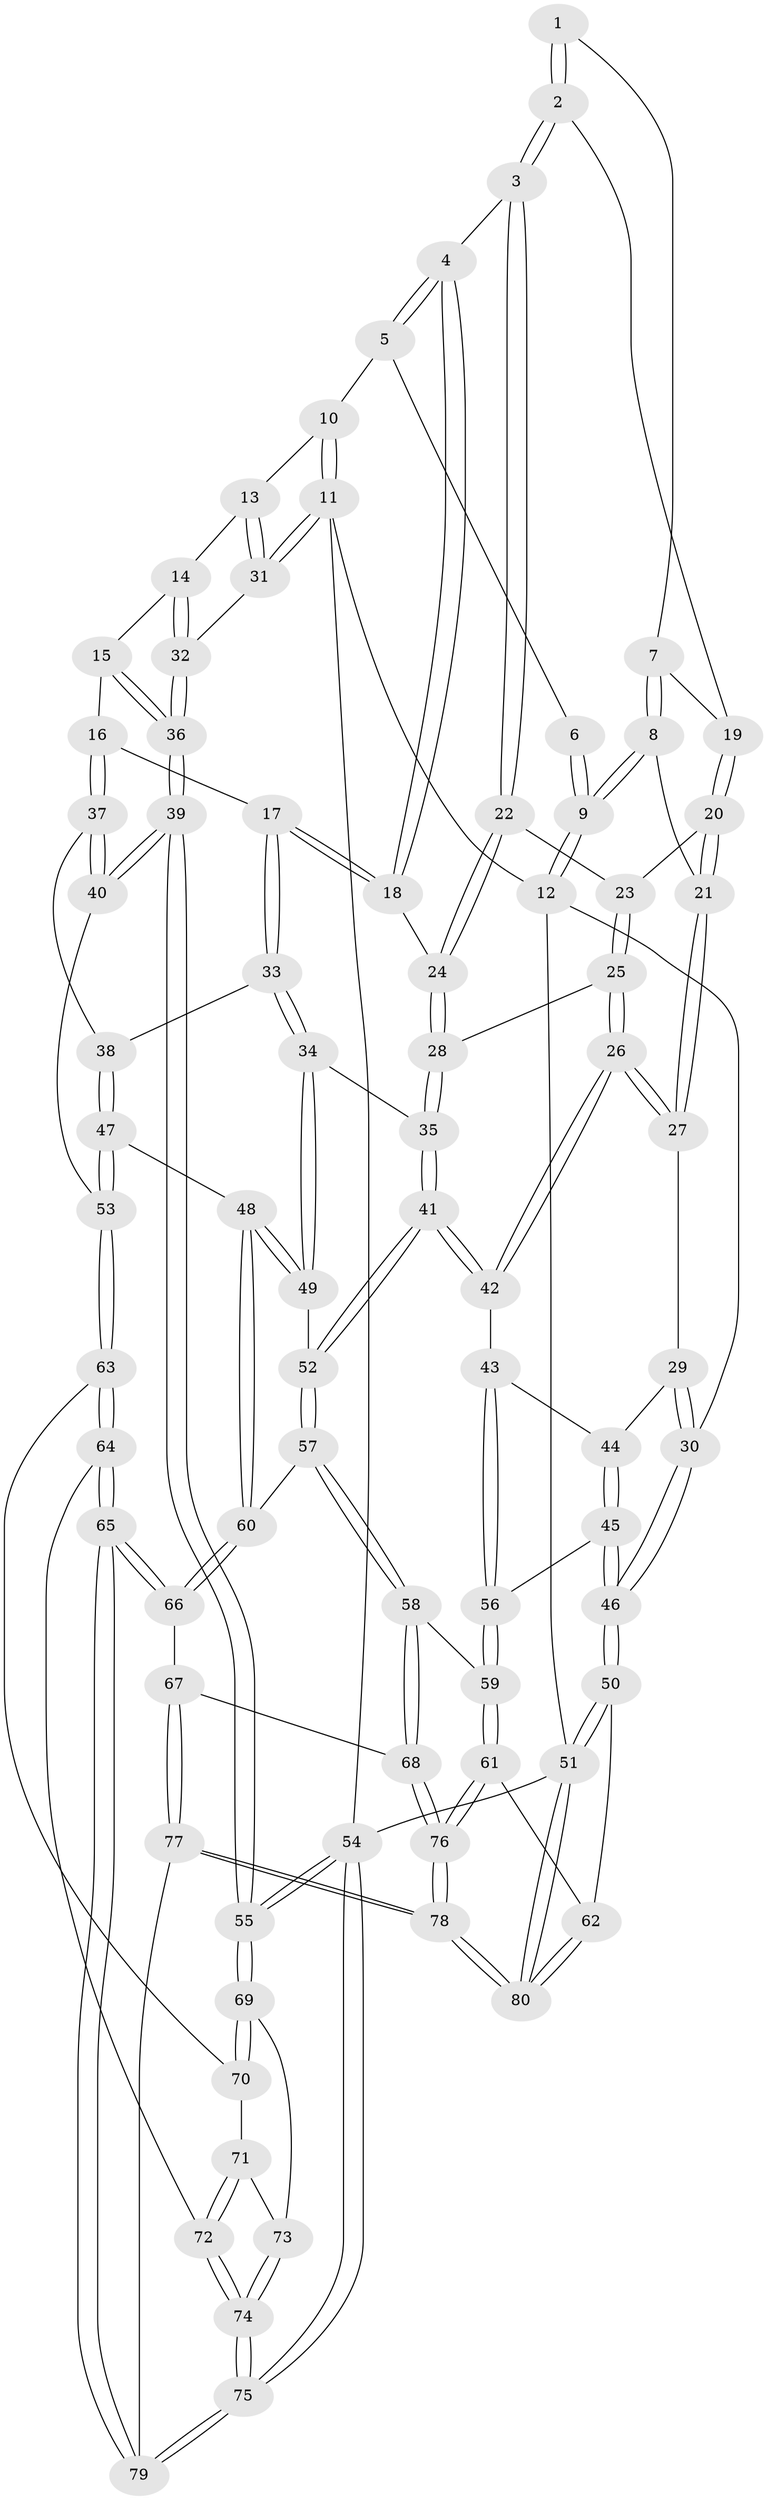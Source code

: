 // coarse degree distribution, {3: 0.1276595744680851, 4: 0.5531914893617021, 5: 0.2553191489361702, 6: 0.06382978723404255}
// Generated by graph-tools (version 1.1) at 2025/42/03/06/25 10:42:29]
// undirected, 80 vertices, 197 edges
graph export_dot {
graph [start="1"]
  node [color=gray90,style=filled];
  1 [pos="+0.381588954388728+0.003830433288064167"];
  2 [pos="+0.44020815355536774+0.11902028663601828"];
  3 [pos="+0.46463815356637356+0.13781573506585915"];
  4 [pos="+0.6325189252438982+0"];
  5 [pos="+0.6796860962173507+0"];
  6 [pos="+0.3727246693753016+0"];
  7 [pos="+0.3103849073924395+0.08939844134961739"];
  8 [pos="+0.16946102906311192+0.1457892909317113"];
  9 [pos="+0+0"];
  10 [pos="+0.8781368001206301+0"];
  11 [pos="+1+0"];
  12 [pos="+0+0"];
  13 [pos="+0.8716452000735414+0.19343263717165582"];
  14 [pos="+0.8580250127121292+0.22100229092278031"];
  15 [pos="+0.8208294182583381+0.2679931374384599"];
  16 [pos="+0.8100168072788716+0.27623489796551415"];
  17 [pos="+0.7785807876998769+0.27865834735155254"];
  18 [pos="+0.6876097570782689+0.23428242386953532"];
  19 [pos="+0.3935640195609854+0.1194500721708937"];
  20 [pos="+0.2780132974637768+0.1838793597288415"];
  21 [pos="+0.1694817282321889+0.1458284861674448"];
  22 [pos="+0.46410289241910896+0.15501019753540837"];
  23 [pos="+0.35955228340873063+0.2326942946323114"];
  24 [pos="+0.5504638321140507+0.28609164669073395"];
  25 [pos="+0.37179452505144905+0.3351841253950428"];
  26 [pos="+0.30150650915668664+0.38557144526650144"];
  27 [pos="+0.17599970947940624+0.30220524886419803"];
  28 [pos="+0.5142009722455367+0.3534830790085222"];
  29 [pos="+0.0873716689593297+0.3856599440597194"];
  30 [pos="+0+0.2798928367832076"];
  31 [pos="+1+0.12003758538004845"];
  32 [pos="+1+0.3420593880315577"];
  33 [pos="+0.7023331526585243+0.4318434063609308"];
  34 [pos="+0.6214658845514746+0.49210007201134437"];
  35 [pos="+0.5242453233709385+0.3908019910094579"];
  36 [pos="+1+0.4270044434703803"];
  37 [pos="+0.91309962995592+0.48930192956931107"];
  38 [pos="+0.818365017066959+0.5041746114395069"];
  39 [pos="+1+0.604237787630055"];
  40 [pos="+0.954030951674785+0.5162225646527558"];
  41 [pos="+0.3724560808159062+0.5565669514925806"];
  42 [pos="+0.29825139799390865+0.5004616503297693"];
  43 [pos="+0.21915934872668202+0.527404237372684"];
  44 [pos="+0.09000672021937357+0.40073369162045347"];
  45 [pos="+0.02299188479583336+0.5686102795807624"];
  46 [pos="+0+0.5943895577009899"];
  47 [pos="+0.6670126718130036+0.6454850121831515"];
  48 [pos="+0.6550042695719565+0.6408713573255005"];
  49 [pos="+0.6215397605025427+0.5010958330216898"];
  50 [pos="+0+0.7962047017703947"];
  51 [pos="+0+1"];
  52 [pos="+0.38052335889505406+0.5726994781120036"];
  53 [pos="+0.7115272217298935+0.6799574725535721"];
  54 [pos="+1+1"];
  55 [pos="+1+0.7180572439346459"];
  56 [pos="+0.13575168080112304+0.6249249910193436"];
  57 [pos="+0.38675725355413115+0.5975569863847362"];
  58 [pos="+0.3128540396450846+0.7744259068605142"];
  59 [pos="+0.16294638820391694+0.7395557453482071"];
  60 [pos="+0.5864304033489336+0.6760270882173646"];
  61 [pos="+0.07710928635724988+0.8142476093518678"];
  62 [pos="+0+0.8141577372989154"];
  63 [pos="+0.723032538340295+0.6938991342075628"];
  64 [pos="+0.6787565628155603+0.8411302887916549"];
  65 [pos="+0.5537837335534302+0.8715509588104714"];
  66 [pos="+0.5214920218963023+0.7985867728019992"];
  67 [pos="+0.3303832456694703+0.7917907504780979"];
  68 [pos="+0.3154354603600046+0.7781422539177679"];
  69 [pos="+0.8985656085942831+0.7634470286174461"];
  70 [pos="+0.7641550072175887+0.7156988798136427"];
  71 [pos="+0.7535550227171457+0.85025839697572"];
  72 [pos="+0.7184908373842183+0.8922966693262661"];
  73 [pos="+0.8459040987555383+0.8480632841678272"];
  74 [pos="+0.7643507749484035+1"];
  75 [pos="+0.7555685927698758+1"];
  76 [pos="+0.14951405721580802+1"];
  77 [pos="+0.4056383553195772+1"];
  78 [pos="+0.17422943833224133+1"];
  79 [pos="+0.5388252359775708+1"];
  80 [pos="+0.15488505398460695+1"];
  1 -- 2;
  1 -- 2;
  1 -- 7;
  2 -- 3;
  2 -- 3;
  2 -- 19;
  3 -- 4;
  3 -- 22;
  3 -- 22;
  4 -- 5;
  4 -- 5;
  4 -- 18;
  4 -- 18;
  5 -- 6;
  5 -- 10;
  6 -- 9;
  6 -- 9;
  7 -- 8;
  7 -- 8;
  7 -- 19;
  8 -- 9;
  8 -- 9;
  8 -- 21;
  9 -- 12;
  9 -- 12;
  10 -- 11;
  10 -- 11;
  10 -- 13;
  11 -- 12;
  11 -- 31;
  11 -- 31;
  11 -- 54;
  12 -- 30;
  12 -- 51;
  13 -- 14;
  13 -- 31;
  13 -- 31;
  14 -- 15;
  14 -- 32;
  14 -- 32;
  15 -- 16;
  15 -- 36;
  15 -- 36;
  16 -- 17;
  16 -- 37;
  16 -- 37;
  17 -- 18;
  17 -- 18;
  17 -- 33;
  17 -- 33;
  18 -- 24;
  19 -- 20;
  19 -- 20;
  20 -- 21;
  20 -- 21;
  20 -- 23;
  21 -- 27;
  21 -- 27;
  22 -- 23;
  22 -- 24;
  22 -- 24;
  23 -- 25;
  23 -- 25;
  24 -- 28;
  24 -- 28;
  25 -- 26;
  25 -- 26;
  25 -- 28;
  26 -- 27;
  26 -- 27;
  26 -- 42;
  26 -- 42;
  27 -- 29;
  28 -- 35;
  28 -- 35;
  29 -- 30;
  29 -- 30;
  29 -- 44;
  30 -- 46;
  30 -- 46;
  31 -- 32;
  32 -- 36;
  32 -- 36;
  33 -- 34;
  33 -- 34;
  33 -- 38;
  34 -- 35;
  34 -- 49;
  34 -- 49;
  35 -- 41;
  35 -- 41;
  36 -- 39;
  36 -- 39;
  37 -- 38;
  37 -- 40;
  37 -- 40;
  38 -- 47;
  38 -- 47;
  39 -- 40;
  39 -- 40;
  39 -- 55;
  39 -- 55;
  40 -- 53;
  41 -- 42;
  41 -- 42;
  41 -- 52;
  41 -- 52;
  42 -- 43;
  43 -- 44;
  43 -- 56;
  43 -- 56;
  44 -- 45;
  44 -- 45;
  45 -- 46;
  45 -- 46;
  45 -- 56;
  46 -- 50;
  46 -- 50;
  47 -- 48;
  47 -- 53;
  47 -- 53;
  48 -- 49;
  48 -- 49;
  48 -- 60;
  48 -- 60;
  49 -- 52;
  50 -- 51;
  50 -- 51;
  50 -- 62;
  51 -- 80;
  51 -- 80;
  51 -- 54;
  52 -- 57;
  52 -- 57;
  53 -- 63;
  53 -- 63;
  54 -- 55;
  54 -- 55;
  54 -- 75;
  54 -- 75;
  55 -- 69;
  55 -- 69;
  56 -- 59;
  56 -- 59;
  57 -- 58;
  57 -- 58;
  57 -- 60;
  58 -- 59;
  58 -- 68;
  58 -- 68;
  59 -- 61;
  59 -- 61;
  60 -- 66;
  60 -- 66;
  61 -- 62;
  61 -- 76;
  61 -- 76;
  62 -- 80;
  62 -- 80;
  63 -- 64;
  63 -- 64;
  63 -- 70;
  64 -- 65;
  64 -- 65;
  64 -- 72;
  65 -- 66;
  65 -- 66;
  65 -- 79;
  65 -- 79;
  66 -- 67;
  67 -- 68;
  67 -- 77;
  67 -- 77;
  68 -- 76;
  68 -- 76;
  69 -- 70;
  69 -- 70;
  69 -- 73;
  70 -- 71;
  71 -- 72;
  71 -- 72;
  71 -- 73;
  72 -- 74;
  72 -- 74;
  73 -- 74;
  73 -- 74;
  74 -- 75;
  74 -- 75;
  75 -- 79;
  75 -- 79;
  76 -- 78;
  76 -- 78;
  77 -- 78;
  77 -- 78;
  77 -- 79;
  78 -- 80;
  78 -- 80;
}
